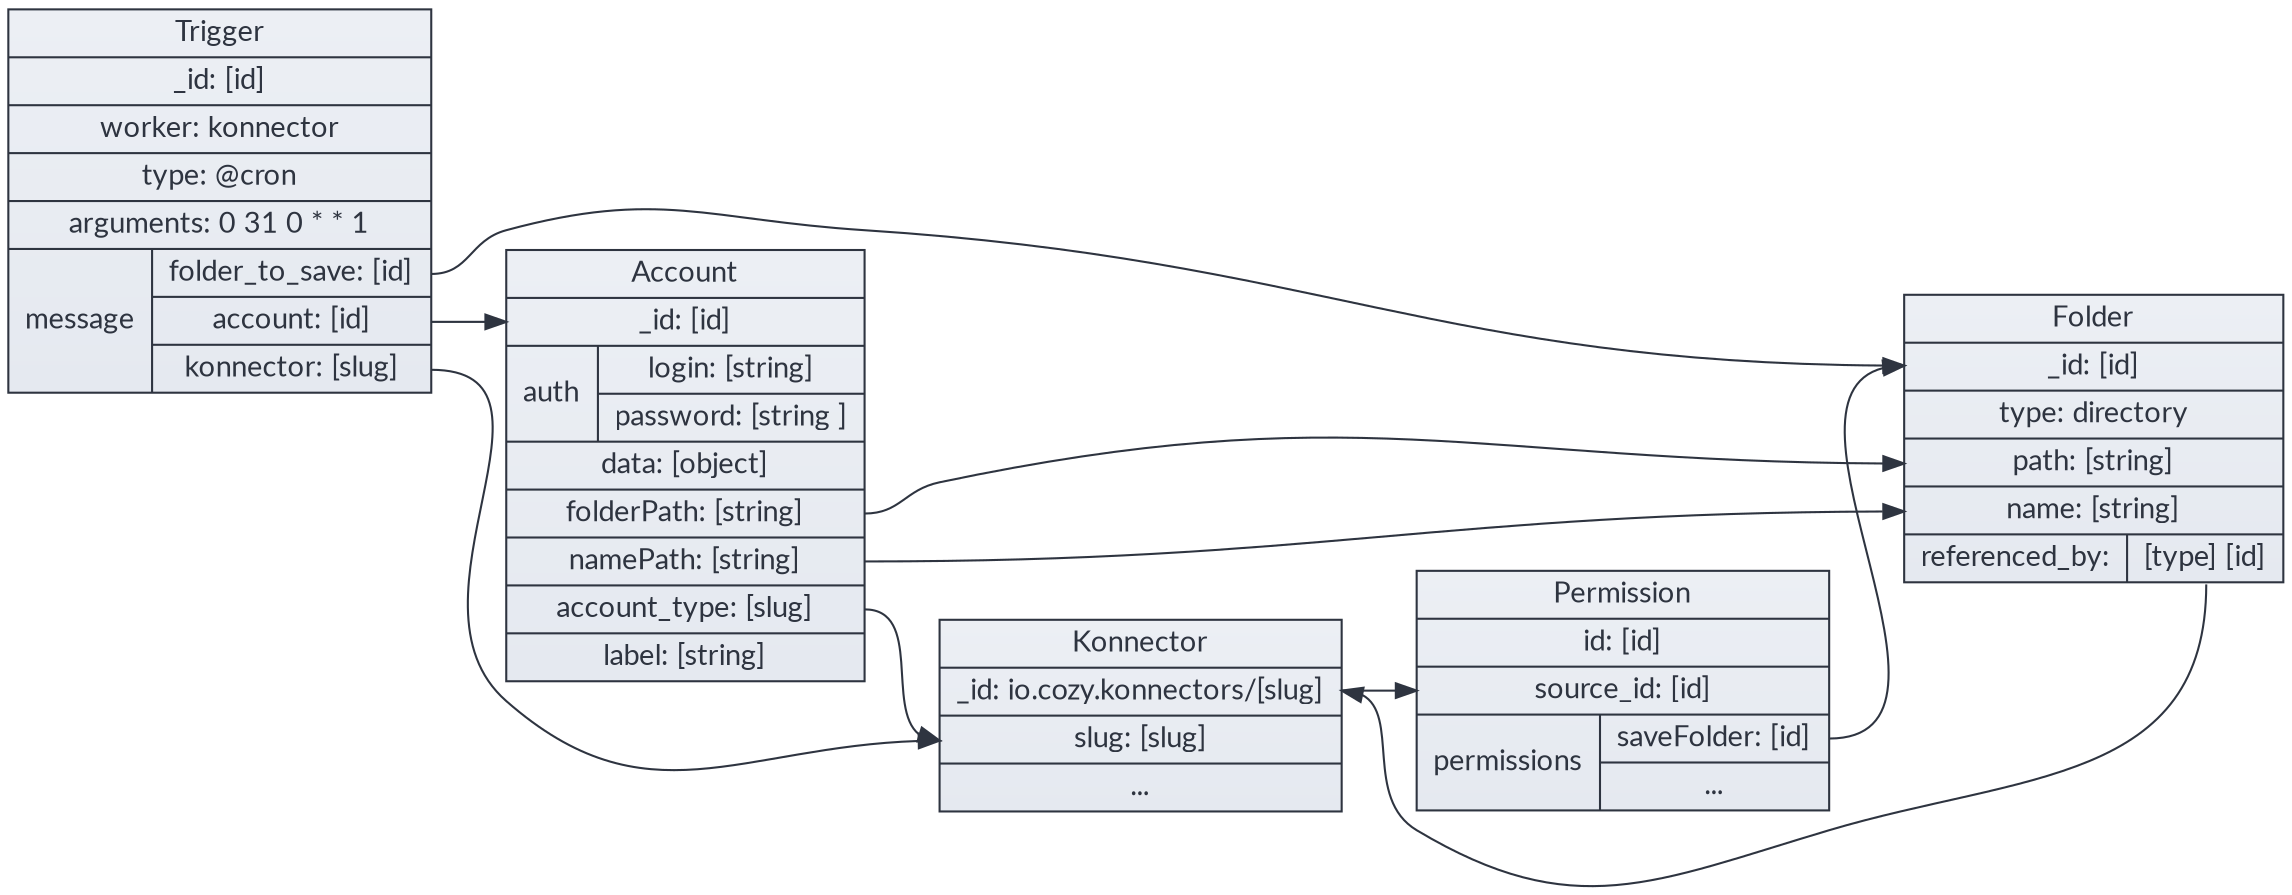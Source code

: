 digraph konnectors {
	graph [rankdir="LR", splines=true];
	node [fontname="lato", color="#2E3440", fontcolor="#2E3440", fillcolor="#E5E9F0:#ECEFF4", style="filled", gradientangle=90];
	edge [color="#2E3440"];

	trigger [label="Trigger |<id> _id: [id] | worker: konnector | type: @cron | arguments: 0 31 0 * * 1 | { message | {<f_id> folder_to_save: [id] |<a_id> account: [id] |<k_slug> konnector: [slug] }}", shape="record"];
	permissions [label="Permission |<id> id: [id] |<source_id> source_id: [id] |{ permissions | {<f_id> saveFolder: [id] | ... }}", shape="record"];
	konnector [label="Konnector |<id> _id: io.cozy.konnectors/[slug] |<slug> slug: [slug] | ...", shape="record"];
	account [label="Account |<id> _id: [id] | { auth | { login: [string] | password: [string ]}} | data: [object] |<f_path> folderPath: [string] |<f_name> namePath: [string] |<k_slug> account_type: [slug] | label: [string]", shape="record"];
	folder [label="Folder |<id> _id: [id] | type: directory |<path> path: [string] |<name> name: [string] | {referenced_by: |<ref> [type] [id]}", shape="record"];

	trigger:k_slug -> konnector:slug;
	trigger:a_id -> account:id;
	trigger:f_id -> folder:id;
	konnector:id -> permissions:source_id;
	permissions:f_id -> folder:id;
	account:k_slug -> konnector:slug;
	account:f_path -> folder:path;
	account:f_name -> folder:name;
	folder:ref -> konnector:id;
}
